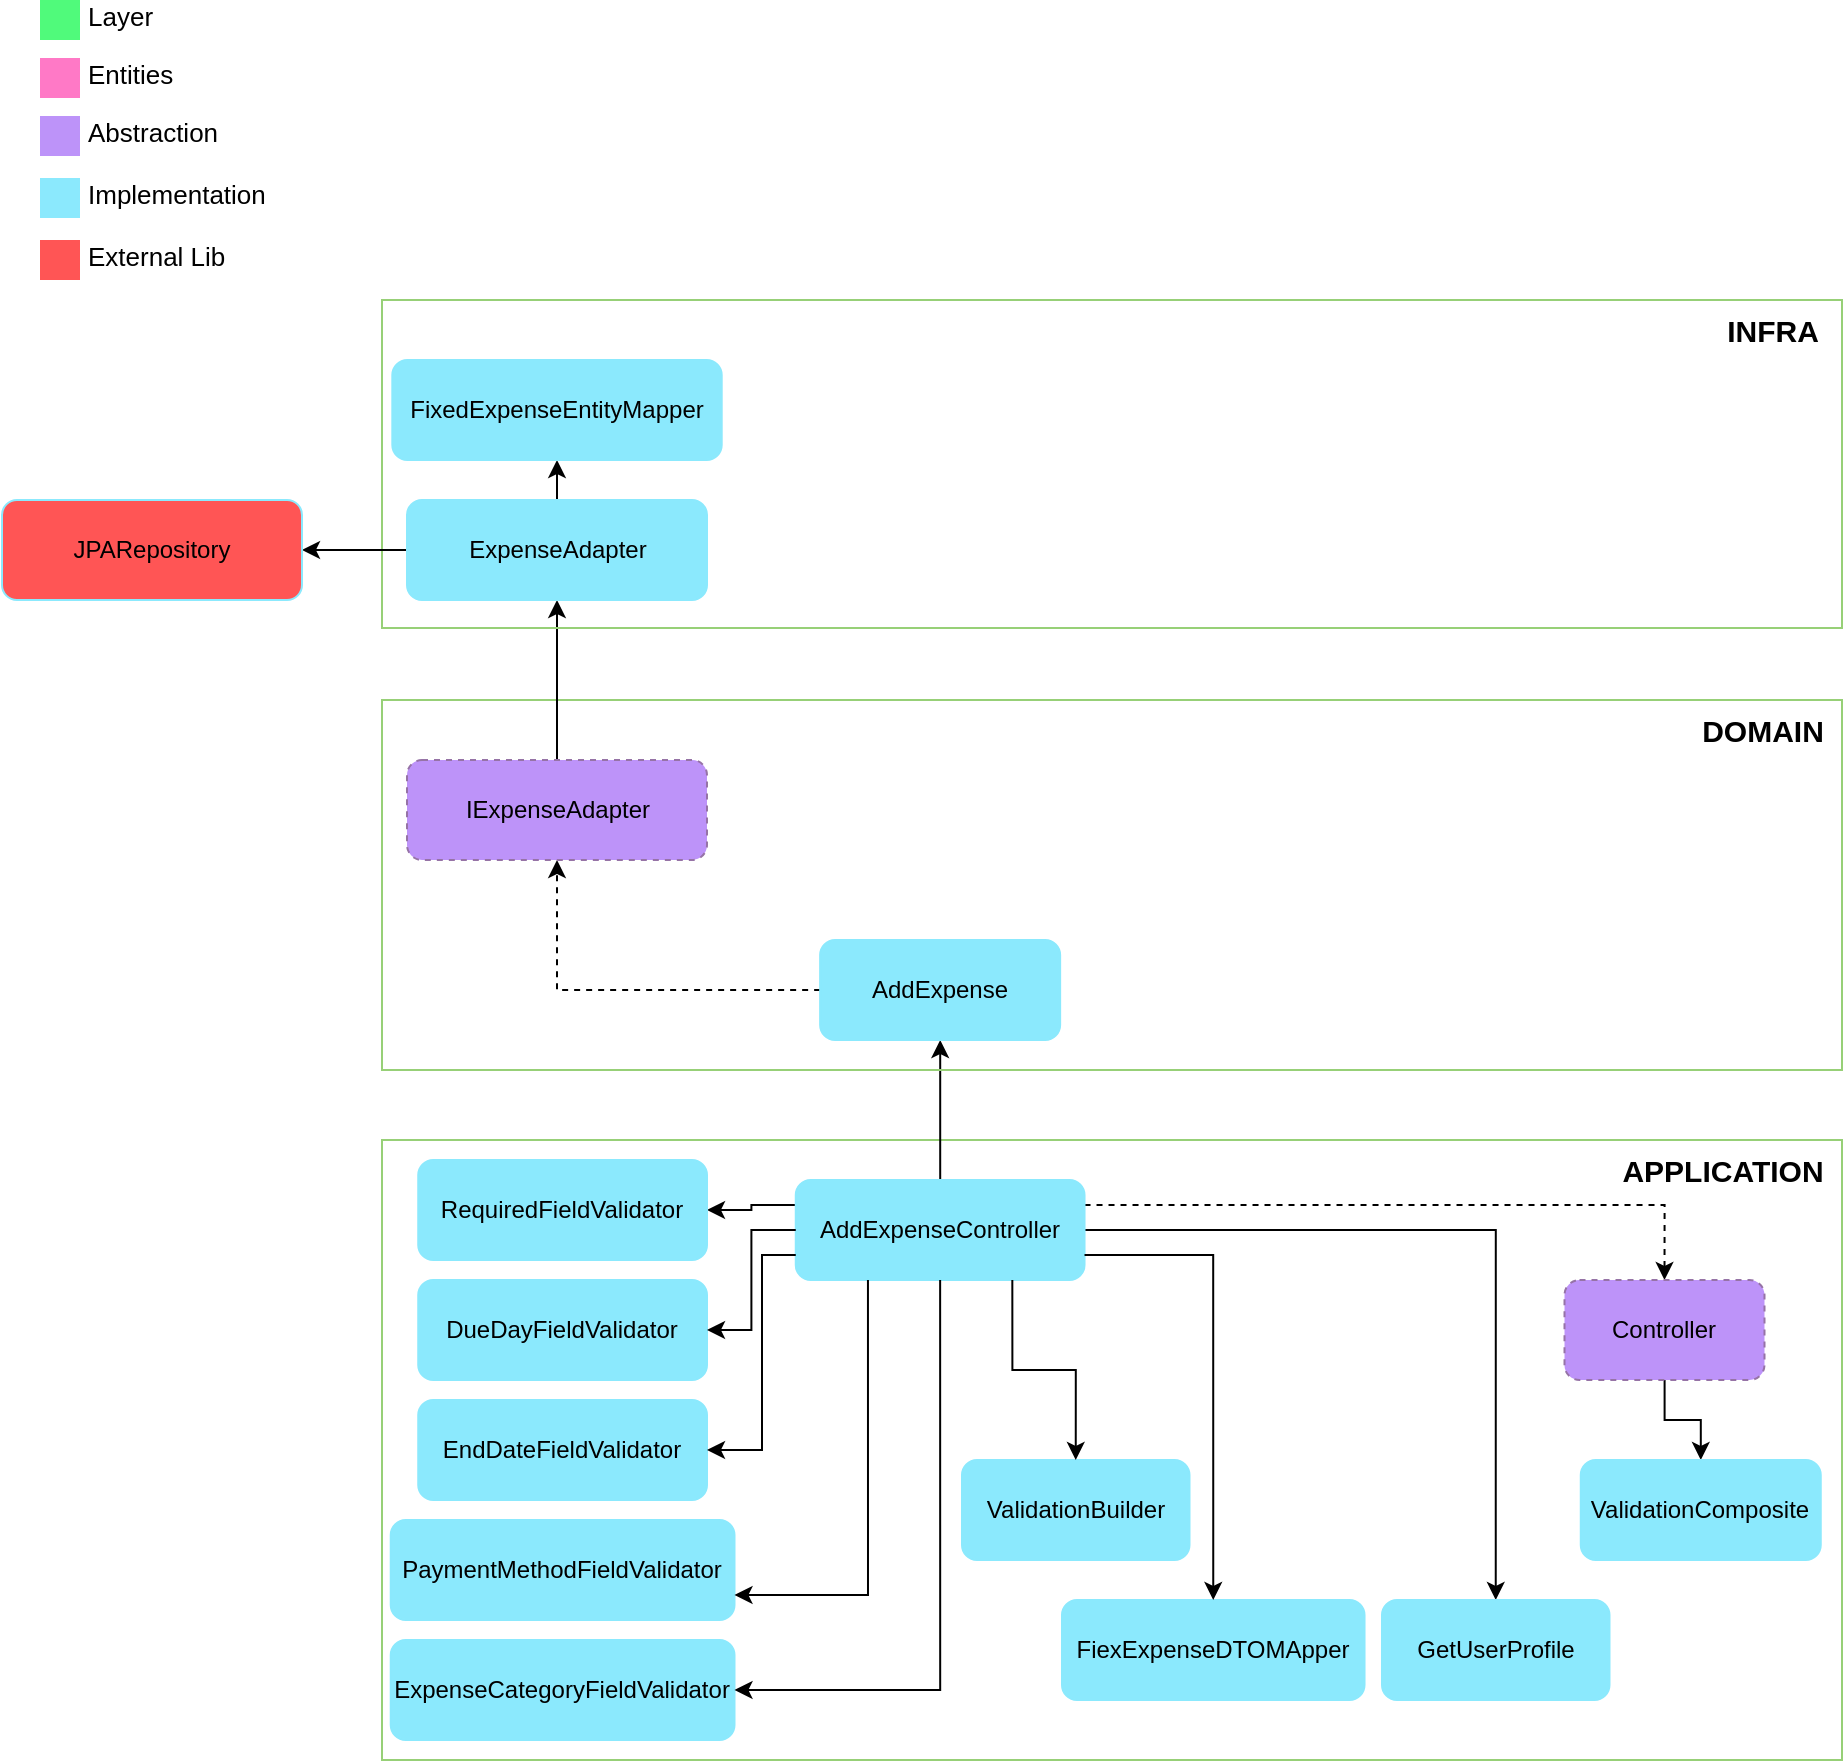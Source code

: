 <mxfile version="22.1.22" type="embed">
  <diagram id="sJzIGG90RyP65eHHq8-b" name="Page-1">
    <mxGraphModel dx="2206" dy="669" grid="1" gridSize="10" guides="1" tooltips="1" connect="1" arrows="1" fold="1" page="1" pageScale="1" pageWidth="850" pageHeight="1100" math="0" shadow="0">
      <root>
        <mxCell id="0" />
        <mxCell id="1" parent="0" />
        <mxCell id="2" value="" style="rounded=0;whiteSpace=wrap;html=1;strokeColor=#97D077;fillColor=none;" parent="1" vertex="1">
          <mxGeometry x="120" y="750" width="730" height="310" as="geometry" />
        </mxCell>
        <mxCell id="11" value="" style="edgeStyle=orthogonalEdgeStyle;rounded=0;orthogonalLoop=1;jettySize=auto;html=1;" parent="1" source="12" target="20" edge="1">
          <mxGeometry relative="1" as="geometry" />
        </mxCell>
        <mxCell id="58" value="" style="edgeStyle=orthogonalEdgeStyle;rounded=0;orthogonalLoop=1;jettySize=auto;html=1;entryX=1;entryY=0.5;entryDx=0;entryDy=0;exitX=0;exitY=0.25;exitDx=0;exitDy=0;" parent="1" source="12" target="51" edge="1">
          <mxGeometry relative="1" as="geometry" />
        </mxCell>
        <mxCell id="73" value="" style="edgeStyle=orthogonalEdgeStyle;rounded=0;orthogonalLoop=1;jettySize=auto;html=1;entryX=0.5;entryY=0;entryDx=0;entryDy=0;dashed=1;exitX=1;exitY=0.25;exitDx=0;exitDy=0;" parent="1" source="12" target="69" edge="1">
          <mxGeometry relative="1" as="geometry">
            <mxPoint x="563.45" y="795" as="targetPoint" />
          </mxGeometry>
        </mxCell>
        <mxCell id="76" value="" style="edgeStyle=orthogonalEdgeStyle;rounded=0;orthogonalLoop=1;jettySize=auto;html=1;entryX=0.5;entryY=0;entryDx=0;entryDy=0;" parent="1" source="12" target="74" edge="1">
          <mxGeometry relative="1" as="geometry">
            <mxPoint x="551.26" y="795" as="targetPoint" />
          </mxGeometry>
        </mxCell>
        <mxCell id="12" value="AddExpenseController" style="rounded=1;whiteSpace=wrap;html=1;strokeColor=#8BE9FD;fillColor=#8BE9FD;" parent="1" vertex="1">
          <mxGeometry x="326.88" y="770" width="144.38" height="50" as="geometry" />
        </mxCell>
        <mxCell id="13" value="&lt;span style=&quot;font-size: 15px;&quot;&gt;&lt;b&gt;APPLICATION&lt;br&gt;&lt;/b&gt;&lt;/span&gt;" style="text;html=1;align=center;verticalAlign=middle;resizable=0;points=[];autosize=1;strokeColor=none;fillColor=none;" parent="1" vertex="1">
          <mxGeometry x="730" y="750" width="120" height="30" as="geometry" />
        </mxCell>
        <mxCell id="14" value="" style="rounded=0;whiteSpace=wrap;html=1;strokeColor=#97D077;fillColor=none;" parent="1" vertex="1">
          <mxGeometry x="120" y="530" width="730" height="185" as="geometry" />
        </mxCell>
        <mxCell id="15" value="&lt;span style=&quot;font-size: 15px;&quot;&gt;&lt;b&gt;DOMAIN&lt;/b&gt;&lt;/span&gt;" style="text;html=1;align=center;verticalAlign=middle;resizable=0;points=[];autosize=1;strokeColor=none;fillColor=none;" parent="1" vertex="1">
          <mxGeometry x="770" y="530" width="80" height="30" as="geometry" />
        </mxCell>
        <mxCell id="17" value="" style="edgeStyle=orthogonalEdgeStyle;rounded=0;orthogonalLoop=1;jettySize=auto;html=1;entryX=0.5;entryY=1;entryDx=0;entryDy=0;dashed=1;" parent="1" source="20" target="32" edge="1">
          <mxGeometry relative="1" as="geometry">
            <mxPoint x="246.88" y="675" as="targetPoint" />
          </mxGeometry>
        </mxCell>
        <mxCell id="20" value="AddExpense" style="rounded=1;whiteSpace=wrap;html=1;strokeColor=#8BE9FD;fillColor=#8BE9FD;" parent="1" vertex="1">
          <mxGeometry x="339.07" y="650" width="120" height="50" as="geometry" />
        </mxCell>
        <mxCell id="21" value="" style="rounded=0;whiteSpace=wrap;html=1;strokeColor=none;strokeWidth=3;fillColor=#FF79C6;fontSize=13;fontColor=#F8F8F2;align=right;" parent="1" vertex="1">
          <mxGeometry x="-51" y="209" width="20" height="20" as="geometry" />
        </mxCell>
        <mxCell id="22" value="&lt;font color=&quot;#000000&quot;&gt;Entities&lt;/font&gt;" style="text;html=1;resizable=0;points=[];autosize=1;align=left;verticalAlign=middle;spacingTop=-4;fontSize=13;fontColor=#F8F8F2;" parent="1" vertex="1">
          <mxGeometry x="-29" y="209" width="70" height="20" as="geometry" />
        </mxCell>
        <mxCell id="23" value="" style="rounded=0;whiteSpace=wrap;html=1;strokeColor=none;strokeWidth=3;fillColor=#BD93F9;fontSize=13;fontColor=#F8F8F2;align=right;" parent="1" vertex="1">
          <mxGeometry x="-51" y="238" width="20" height="20" as="geometry" />
        </mxCell>
        <mxCell id="24" value="&lt;font color=&quot;#000000&quot;&gt;Abstraction&lt;/font&gt;" style="text;html=1;resizable=0;points=[];autosize=1;align=left;verticalAlign=middle;spacingTop=-4;fontSize=13;fontColor=#F8F8F2;" parent="1" vertex="1">
          <mxGeometry x="-29" y="238" width="90" height="20" as="geometry" />
        </mxCell>
        <mxCell id="25" value="" style="rounded=0;whiteSpace=wrap;html=1;strokeColor=none;strokeWidth=3;fillColor=#8BE9FD;fontSize=13;fontColor=#F8F8F2;align=right;" parent="1" vertex="1">
          <mxGeometry x="-51" y="269" width="20" height="20" as="geometry" />
        </mxCell>
        <mxCell id="26" value="&lt;font color=&quot;#000000&quot;&gt;Implementation&lt;/font&gt;" style="text;html=1;resizable=0;points=[];autosize=1;align=left;verticalAlign=middle;spacingTop=-4;fontSize=13;fontColor=#F8F8F2;" parent="1" vertex="1">
          <mxGeometry x="-29" y="269" width="110" height="20" as="geometry" />
        </mxCell>
        <mxCell id="27" value="" style="rounded=0;whiteSpace=wrap;html=1;strokeColor=none;strokeWidth=3;fillColor=#50FA7B;fontSize=13;fontColor=#F8F8F2;align=right;" parent="1" vertex="1">
          <mxGeometry x="-51" y="180" width="20" height="20" as="geometry" />
        </mxCell>
        <mxCell id="28" value="&lt;font color=&quot;#000000&quot;&gt;Layer&lt;/font&gt;" style="text;html=1;resizable=0;points=[];autosize=1;align=left;verticalAlign=middle;spacingTop=-4;fontSize=13;fontColor=#F8F8F2;strokeColor=none;" parent="1" vertex="1">
          <mxGeometry x="-29" y="180" width="60" height="20" as="geometry" />
        </mxCell>
        <mxCell id="29" value="" style="rounded=0;whiteSpace=wrap;html=1;strokeColor=none;strokeWidth=3;fillColor=#FF5555;fontSize=13;fontColor=#F8F8F2;align=right;" parent="1" vertex="1">
          <mxGeometry x="-51" y="300" width="20" height="20" as="geometry" />
        </mxCell>
        <mxCell id="30" value="&lt;font color=&quot;#000000&quot;&gt;External Lib&lt;/font&gt;" style="text;html=1;resizable=0;points=[];autosize=1;align=left;verticalAlign=middle;spacingTop=-4;fontSize=13;fontColor=#F8F8F2;" parent="1" vertex="1">
          <mxGeometry x="-29" y="300" width="90" height="20" as="geometry" />
        </mxCell>
        <mxCell id="31" value="" style="edgeStyle=orthogonalEdgeStyle;rounded=0;orthogonalLoop=1;jettySize=auto;html=1;" parent="1" source="32" target="36" edge="1">
          <mxGeometry relative="1" as="geometry" />
        </mxCell>
        <mxCell id="32" value="IExpenseAdapter" style="rounded=1;whiteSpace=wrap;html=1;strokeColor=#9673a6;fillColor=#BD93F9;dashed=1;" parent="1" vertex="1">
          <mxGeometry x="132.5" y="560" width="150" height="50" as="geometry" />
        </mxCell>
        <mxCell id="33" value="" style="rounded=0;whiteSpace=wrap;html=1;strokeColor=#97D077;fillColor=none;" parent="1" vertex="1">
          <mxGeometry x="120" y="330" width="730" height="164" as="geometry" />
        </mxCell>
        <mxCell id="34" value="" style="edgeStyle=orthogonalEdgeStyle;rounded=0;orthogonalLoop=1;jettySize=auto;html=1;" parent="1" source="36" target="46" edge="1">
          <mxGeometry relative="1" as="geometry" />
        </mxCell>
        <mxCell id="80" value="" style="edgeStyle=orthogonalEdgeStyle;rounded=0;orthogonalLoop=1;jettySize=auto;html=1;" edge="1" parent="1" source="36" target="79">
          <mxGeometry relative="1" as="geometry" />
        </mxCell>
        <mxCell id="36" value="ExpenseAdapter" style="rounded=1;whiteSpace=wrap;html=1;strokeColor=#8BE9FD;fillColor=#8BE9FD;" parent="1" vertex="1">
          <mxGeometry x="132.5" y="430" width="150" height="50" as="geometry" />
        </mxCell>
        <mxCell id="37" value="&lt;b style=&quot;border-color: var(--border-color);&quot;&gt;&lt;font style=&quot;border-color: var(--border-color); font-size: 15px;&quot;&gt;INFRA&lt;br&gt;&lt;/font&gt;&lt;/b&gt;" style="text;html=1;align=center;verticalAlign=middle;resizable=0;points=[];autosize=1;strokeColor=none;fillColor=none;" parent="1" vertex="1">
          <mxGeometry x="780" y="330" width="70" height="30" as="geometry" />
        </mxCell>
        <mxCell id="39" value="" style="edgeStyle=orthogonalEdgeStyle;rounded=0;orthogonalLoop=1;jettySize=auto;html=1;" parent="1" edge="1">
          <mxGeometry relative="1" as="geometry">
            <mxPoint x="386.9" y="890" as="sourcePoint" />
          </mxGeometry>
        </mxCell>
        <mxCell id="46" value="JPARepository" style="rounded=1;whiteSpace=wrap;html=1;strokeColor=#8BE9FD;fillColor=#FF5555;" parent="1" vertex="1">
          <mxGeometry x="-70" y="430" width="150" height="50" as="geometry" />
        </mxCell>
        <mxCell id="50" value="" style="edgeStyle=orthogonalEdgeStyle;rounded=0;orthogonalLoop=1;jettySize=auto;html=1;" parent="1" edge="1">
          <mxGeometry relative="1" as="geometry">
            <mxPoint x="521.88" y="430" as="sourcePoint" />
          </mxGeometry>
        </mxCell>
        <mxCell id="51" value="RequiredFieldValidator" style="rounded=1;whiteSpace=wrap;html=1;strokeColor=#8BE9FD;fillColor=#8BE9FD;" parent="1" vertex="1">
          <mxGeometry x="138.12" y="760" width="144.38" height="50" as="geometry" />
        </mxCell>
        <mxCell id="52" value="ExpenseCategoryFieldValidator" style="rounded=1;whiteSpace=wrap;html=1;strokeColor=#8BE9FD;fillColor=#8BE9FD;" parent="1" vertex="1">
          <mxGeometry x="124.37" y="1000" width="171.88" height="50" as="geometry" />
        </mxCell>
        <mxCell id="53" value="DueDayFieldValidator" style="rounded=1;whiteSpace=wrap;html=1;strokeColor=#8BE9FD;fillColor=#8BE9FD;" parent="1" vertex="1">
          <mxGeometry x="138.12" y="820" width="144.38" height="50" as="geometry" />
        </mxCell>
        <mxCell id="54" value="EndDateFieldValidator" style="rounded=1;whiteSpace=wrap;html=1;strokeColor=#8BE9FD;fillColor=#8BE9FD;" parent="1" vertex="1">
          <mxGeometry x="138.12" y="880" width="144.38" height="50" as="geometry" />
        </mxCell>
        <mxCell id="57" value="PaymentMethodFieldValidator" style="rounded=1;whiteSpace=wrap;html=1;strokeColor=#8BE9FD;fillColor=#8BE9FD;" parent="1" vertex="1">
          <mxGeometry x="124.37" y="940" width="171.88" height="50" as="geometry" />
        </mxCell>
        <mxCell id="61" value="" style="edgeStyle=orthogonalEdgeStyle;rounded=0;orthogonalLoop=1;jettySize=auto;html=1;entryX=1;entryY=0.5;entryDx=0;entryDy=0;exitX=0.5;exitY=1;exitDx=0;exitDy=0;" parent="1" source="12" target="52" edge="1">
          <mxGeometry relative="1" as="geometry">
            <mxPoint x="400" y="970" as="sourcePoint" />
            <mxPoint x="293" y="795" as="targetPoint" />
          </mxGeometry>
        </mxCell>
        <mxCell id="62" value="" style="edgeStyle=orthogonalEdgeStyle;rounded=0;orthogonalLoop=1;jettySize=auto;html=1;entryX=1;entryY=0.75;entryDx=0;entryDy=0;exitX=0.25;exitY=1;exitDx=0;exitDy=0;" parent="1" source="12" target="57" edge="1">
          <mxGeometry relative="1" as="geometry">
            <mxPoint x="361" y="830" as="sourcePoint" />
            <mxPoint x="306" y="1035" as="targetPoint" />
          </mxGeometry>
        </mxCell>
        <mxCell id="65" value="" style="edgeStyle=orthogonalEdgeStyle;rounded=0;orthogonalLoop=1;jettySize=auto;html=1;entryX=1;entryY=0.5;entryDx=0;entryDy=0;exitX=0;exitY=0.5;exitDx=0;exitDy=0;" parent="1" source="12" target="53" edge="1">
          <mxGeometry relative="1" as="geometry">
            <mxPoint x="325" y="818" as="sourcePoint" />
            <mxPoint x="293" y="915" as="targetPoint" />
          </mxGeometry>
        </mxCell>
        <mxCell id="66" value="" style="edgeStyle=orthogonalEdgeStyle;rounded=0;orthogonalLoop=1;jettySize=auto;html=1;entryX=1;entryY=0.5;entryDx=0;entryDy=0;exitX=0;exitY=0.75;exitDx=0;exitDy=0;" parent="1" source="12" target="54" edge="1">
          <mxGeometry relative="1" as="geometry">
            <mxPoint x="340" y="805" as="sourcePoint" />
            <mxPoint x="293" y="855" as="targetPoint" />
            <Array as="points">
              <mxPoint x="310" y="808" />
              <mxPoint x="310" y="905" />
            </Array>
          </mxGeometry>
        </mxCell>
        <mxCell id="67" value="ValidationBuilder" style="rounded=1;whiteSpace=wrap;html=1;strokeColor=#8BE9FD;fillColor=#8BE9FD;" parent="1" vertex="1">
          <mxGeometry x="410" y="910" width="113.75" height="50" as="geometry" />
        </mxCell>
        <mxCell id="68" value="" style="edgeStyle=orthogonalEdgeStyle;rounded=0;orthogonalLoop=1;jettySize=auto;html=1;entryX=0.5;entryY=0;entryDx=0;entryDy=0;exitX=0.75;exitY=1;exitDx=0;exitDy=0;" parent="1" source="12" target="67" edge="1">
          <mxGeometry relative="1" as="geometry">
            <mxPoint x="513" y="842" as="sourcePoint" />
            <mxPoint x="410" y="1000" as="targetPoint" />
          </mxGeometry>
        </mxCell>
        <mxCell id="71" value="" style="edgeStyle=orthogonalEdgeStyle;rounded=0;orthogonalLoop=1;jettySize=auto;html=1;" parent="1" source="69" target="70" edge="1">
          <mxGeometry relative="1" as="geometry" />
        </mxCell>
        <mxCell id="69" value="Controller" style="rounded=1;whiteSpace=wrap;html=1;strokeColor=#9673a6;fillColor=#BD93F9;dashed=1;" parent="1" vertex="1">
          <mxGeometry x="711.25" y="820" width="100" height="50" as="geometry" />
        </mxCell>
        <mxCell id="70" value="ValidationComposite" style="rounded=1;whiteSpace=wrap;html=1;strokeColor=#8BE9FD;fillColor=#8BE9FD;" parent="1" vertex="1">
          <mxGeometry x="719.38" y="910" width="120" height="50" as="geometry" />
        </mxCell>
        <mxCell id="74" value="GetUserProfile" style="rounded=1;whiteSpace=wrap;html=1;strokeColor=#8BE9FD;fillColor=#8BE9FD;" parent="1" vertex="1">
          <mxGeometry x="620" y="980" width="113.75" height="50" as="geometry" />
        </mxCell>
        <mxCell id="77" value="FiexExpenseDTOMApper" style="rounded=1;whiteSpace=wrap;html=1;strokeColor=#8BE9FD;fillColor=#8BE9FD;" parent="1" vertex="1">
          <mxGeometry x="460" y="980" width="151.26" height="50" as="geometry" />
        </mxCell>
        <mxCell id="78" value="" style="edgeStyle=orthogonalEdgeStyle;rounded=0;orthogonalLoop=1;jettySize=auto;html=1;entryX=0.5;entryY=0;entryDx=0;entryDy=0;exitX=1;exitY=0.75;exitDx=0;exitDy=0;" parent="1" source="12" target="77" edge="1">
          <mxGeometry relative="1" as="geometry">
            <mxPoint x="481" y="805" as="sourcePoint" />
            <mxPoint x="637" y="920" as="targetPoint" />
          </mxGeometry>
        </mxCell>
        <mxCell id="79" value="FixedExpenseEntityMapper" style="rounded=1;whiteSpace=wrap;html=1;strokeColor=#8BE9FD;fillColor=#8BE9FD;" vertex="1" parent="1">
          <mxGeometry x="125.16" y="360" width="164.69" height="50" as="geometry" />
        </mxCell>
      </root>
    </mxGraphModel>
  </diagram>
</mxfile>
